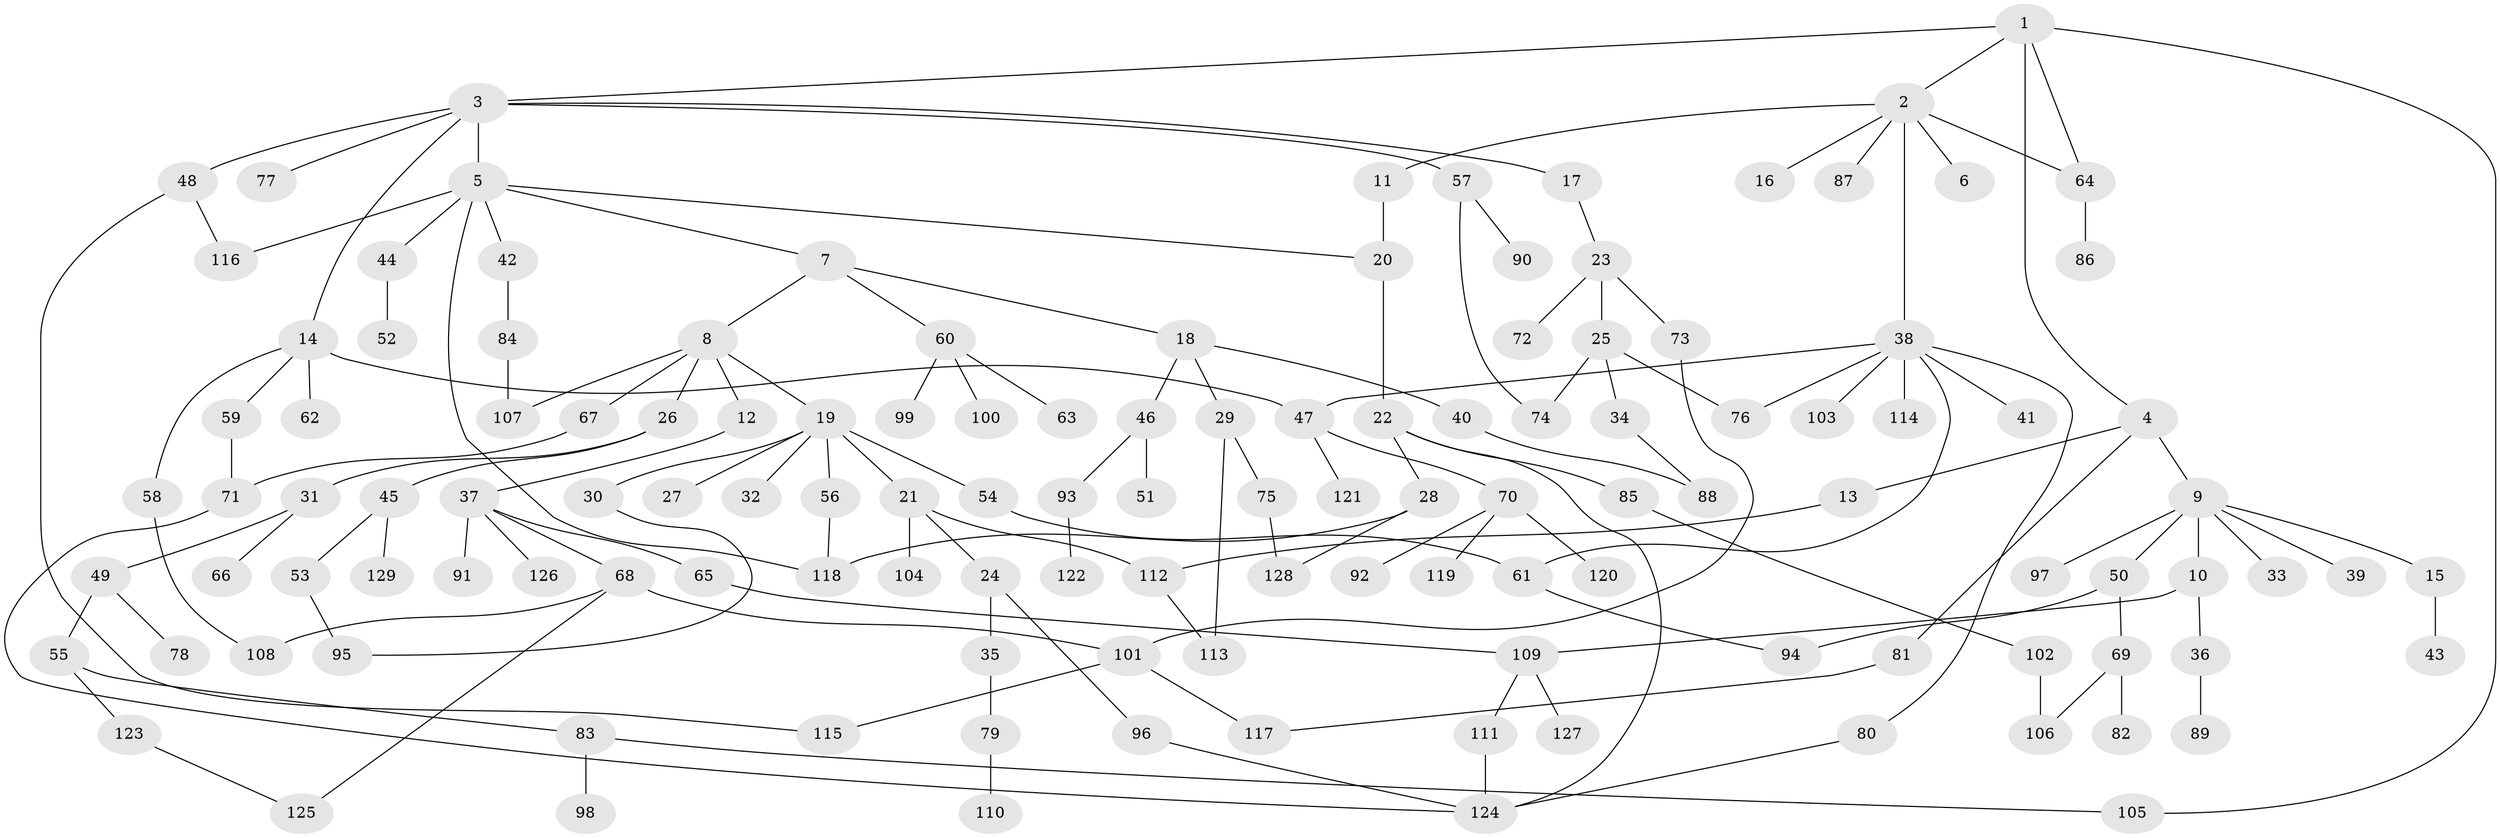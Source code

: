 // Generated by graph-tools (version 1.1) at 2025/25/03/09/25 03:25:34]
// undirected, 129 vertices, 157 edges
graph export_dot {
graph [start="1"]
  node [color=gray90,style=filled];
  1;
  2;
  3;
  4;
  5;
  6;
  7;
  8;
  9;
  10;
  11;
  12;
  13;
  14;
  15;
  16;
  17;
  18;
  19;
  20;
  21;
  22;
  23;
  24;
  25;
  26;
  27;
  28;
  29;
  30;
  31;
  32;
  33;
  34;
  35;
  36;
  37;
  38;
  39;
  40;
  41;
  42;
  43;
  44;
  45;
  46;
  47;
  48;
  49;
  50;
  51;
  52;
  53;
  54;
  55;
  56;
  57;
  58;
  59;
  60;
  61;
  62;
  63;
  64;
  65;
  66;
  67;
  68;
  69;
  70;
  71;
  72;
  73;
  74;
  75;
  76;
  77;
  78;
  79;
  80;
  81;
  82;
  83;
  84;
  85;
  86;
  87;
  88;
  89;
  90;
  91;
  92;
  93;
  94;
  95;
  96;
  97;
  98;
  99;
  100;
  101;
  102;
  103;
  104;
  105;
  106;
  107;
  108;
  109;
  110;
  111;
  112;
  113;
  114;
  115;
  116;
  117;
  118;
  119;
  120;
  121;
  122;
  123;
  124;
  125;
  126;
  127;
  128;
  129;
  1 -- 2;
  1 -- 3;
  1 -- 4;
  1 -- 105;
  1 -- 64;
  2 -- 6;
  2 -- 11;
  2 -- 16;
  2 -- 38;
  2 -- 64;
  2 -- 87;
  3 -- 5;
  3 -- 14;
  3 -- 17;
  3 -- 48;
  3 -- 57;
  3 -- 77;
  4 -- 9;
  4 -- 13;
  4 -- 81;
  5 -- 7;
  5 -- 20;
  5 -- 42;
  5 -- 44;
  5 -- 116;
  5 -- 118;
  7 -- 8;
  7 -- 18;
  7 -- 60;
  8 -- 12;
  8 -- 19;
  8 -- 26;
  8 -- 67;
  8 -- 107;
  9 -- 10;
  9 -- 15;
  9 -- 33;
  9 -- 39;
  9 -- 50;
  9 -- 97;
  10 -- 36;
  10 -- 109;
  11 -- 20;
  12 -- 37;
  13 -- 112;
  14 -- 58;
  14 -- 59;
  14 -- 62;
  14 -- 47;
  15 -- 43;
  17 -- 23;
  18 -- 29;
  18 -- 40;
  18 -- 46;
  19 -- 21;
  19 -- 27;
  19 -- 30;
  19 -- 32;
  19 -- 54;
  19 -- 56;
  20 -- 22;
  21 -- 24;
  21 -- 104;
  21 -- 112;
  22 -- 28;
  22 -- 85;
  22 -- 124;
  23 -- 25;
  23 -- 72;
  23 -- 73;
  24 -- 35;
  24 -- 96;
  25 -- 34;
  25 -- 76;
  25 -- 74;
  26 -- 31;
  26 -- 45;
  28 -- 128;
  28 -- 118;
  29 -- 75;
  29 -- 113;
  30 -- 95;
  31 -- 49;
  31 -- 66;
  34 -- 88;
  35 -- 79;
  36 -- 89;
  37 -- 65;
  37 -- 68;
  37 -- 91;
  37 -- 126;
  38 -- 41;
  38 -- 47;
  38 -- 61;
  38 -- 80;
  38 -- 103;
  38 -- 114;
  38 -- 76;
  40 -- 88;
  42 -- 84;
  44 -- 52;
  45 -- 53;
  45 -- 129;
  46 -- 51;
  46 -- 93;
  47 -- 70;
  47 -- 121;
  48 -- 115;
  48 -- 116;
  49 -- 55;
  49 -- 78;
  50 -- 69;
  50 -- 94;
  53 -- 95;
  54 -- 61;
  55 -- 83;
  55 -- 123;
  56 -- 118;
  57 -- 74;
  57 -- 90;
  58 -- 108;
  59 -- 71;
  60 -- 63;
  60 -- 99;
  60 -- 100;
  61 -- 94;
  64 -- 86;
  65 -- 109;
  67 -- 71;
  68 -- 101;
  68 -- 125;
  68 -- 108;
  69 -- 82;
  69 -- 106;
  70 -- 92;
  70 -- 119;
  70 -- 120;
  71 -- 124;
  73 -- 101;
  75 -- 128;
  79 -- 110;
  80 -- 124;
  81 -- 117;
  83 -- 98;
  83 -- 105;
  84 -- 107;
  85 -- 102;
  93 -- 122;
  96 -- 124;
  101 -- 117;
  101 -- 115;
  102 -- 106;
  109 -- 111;
  109 -- 127;
  111 -- 124;
  112 -- 113;
  123 -- 125;
}
